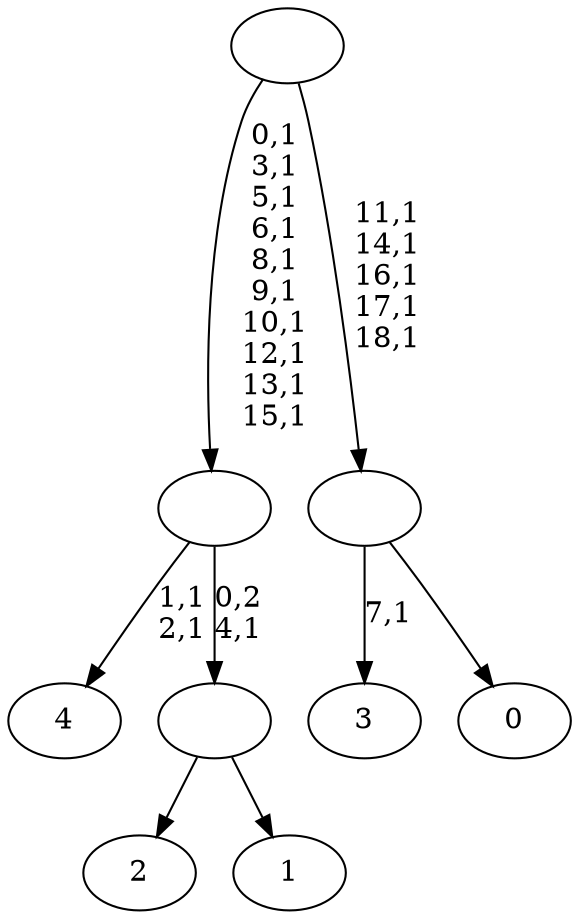 digraph T {
	24 [label="4"]
	21 [label="3"]
	19 [label="2"]
	18 [label="1"]
	17 [label=""]
	16 [label=""]
	6 [label="0"]
	5 [label=""]
	0 [label=""]
	17 -> 19 [label=""]
	17 -> 18 [label=""]
	16 -> 24 [label="1,1\n2,1"]
	16 -> 17 [label="0,2\n4,1"]
	5 -> 21 [label="7,1"]
	5 -> 6 [label=""]
	0 -> 5 [label="11,1\n14,1\n16,1\n17,1\n18,1"]
	0 -> 16 [label="0,1\n3,1\n5,1\n6,1\n8,1\n9,1\n10,1\n12,1\n13,1\n15,1"]
}
